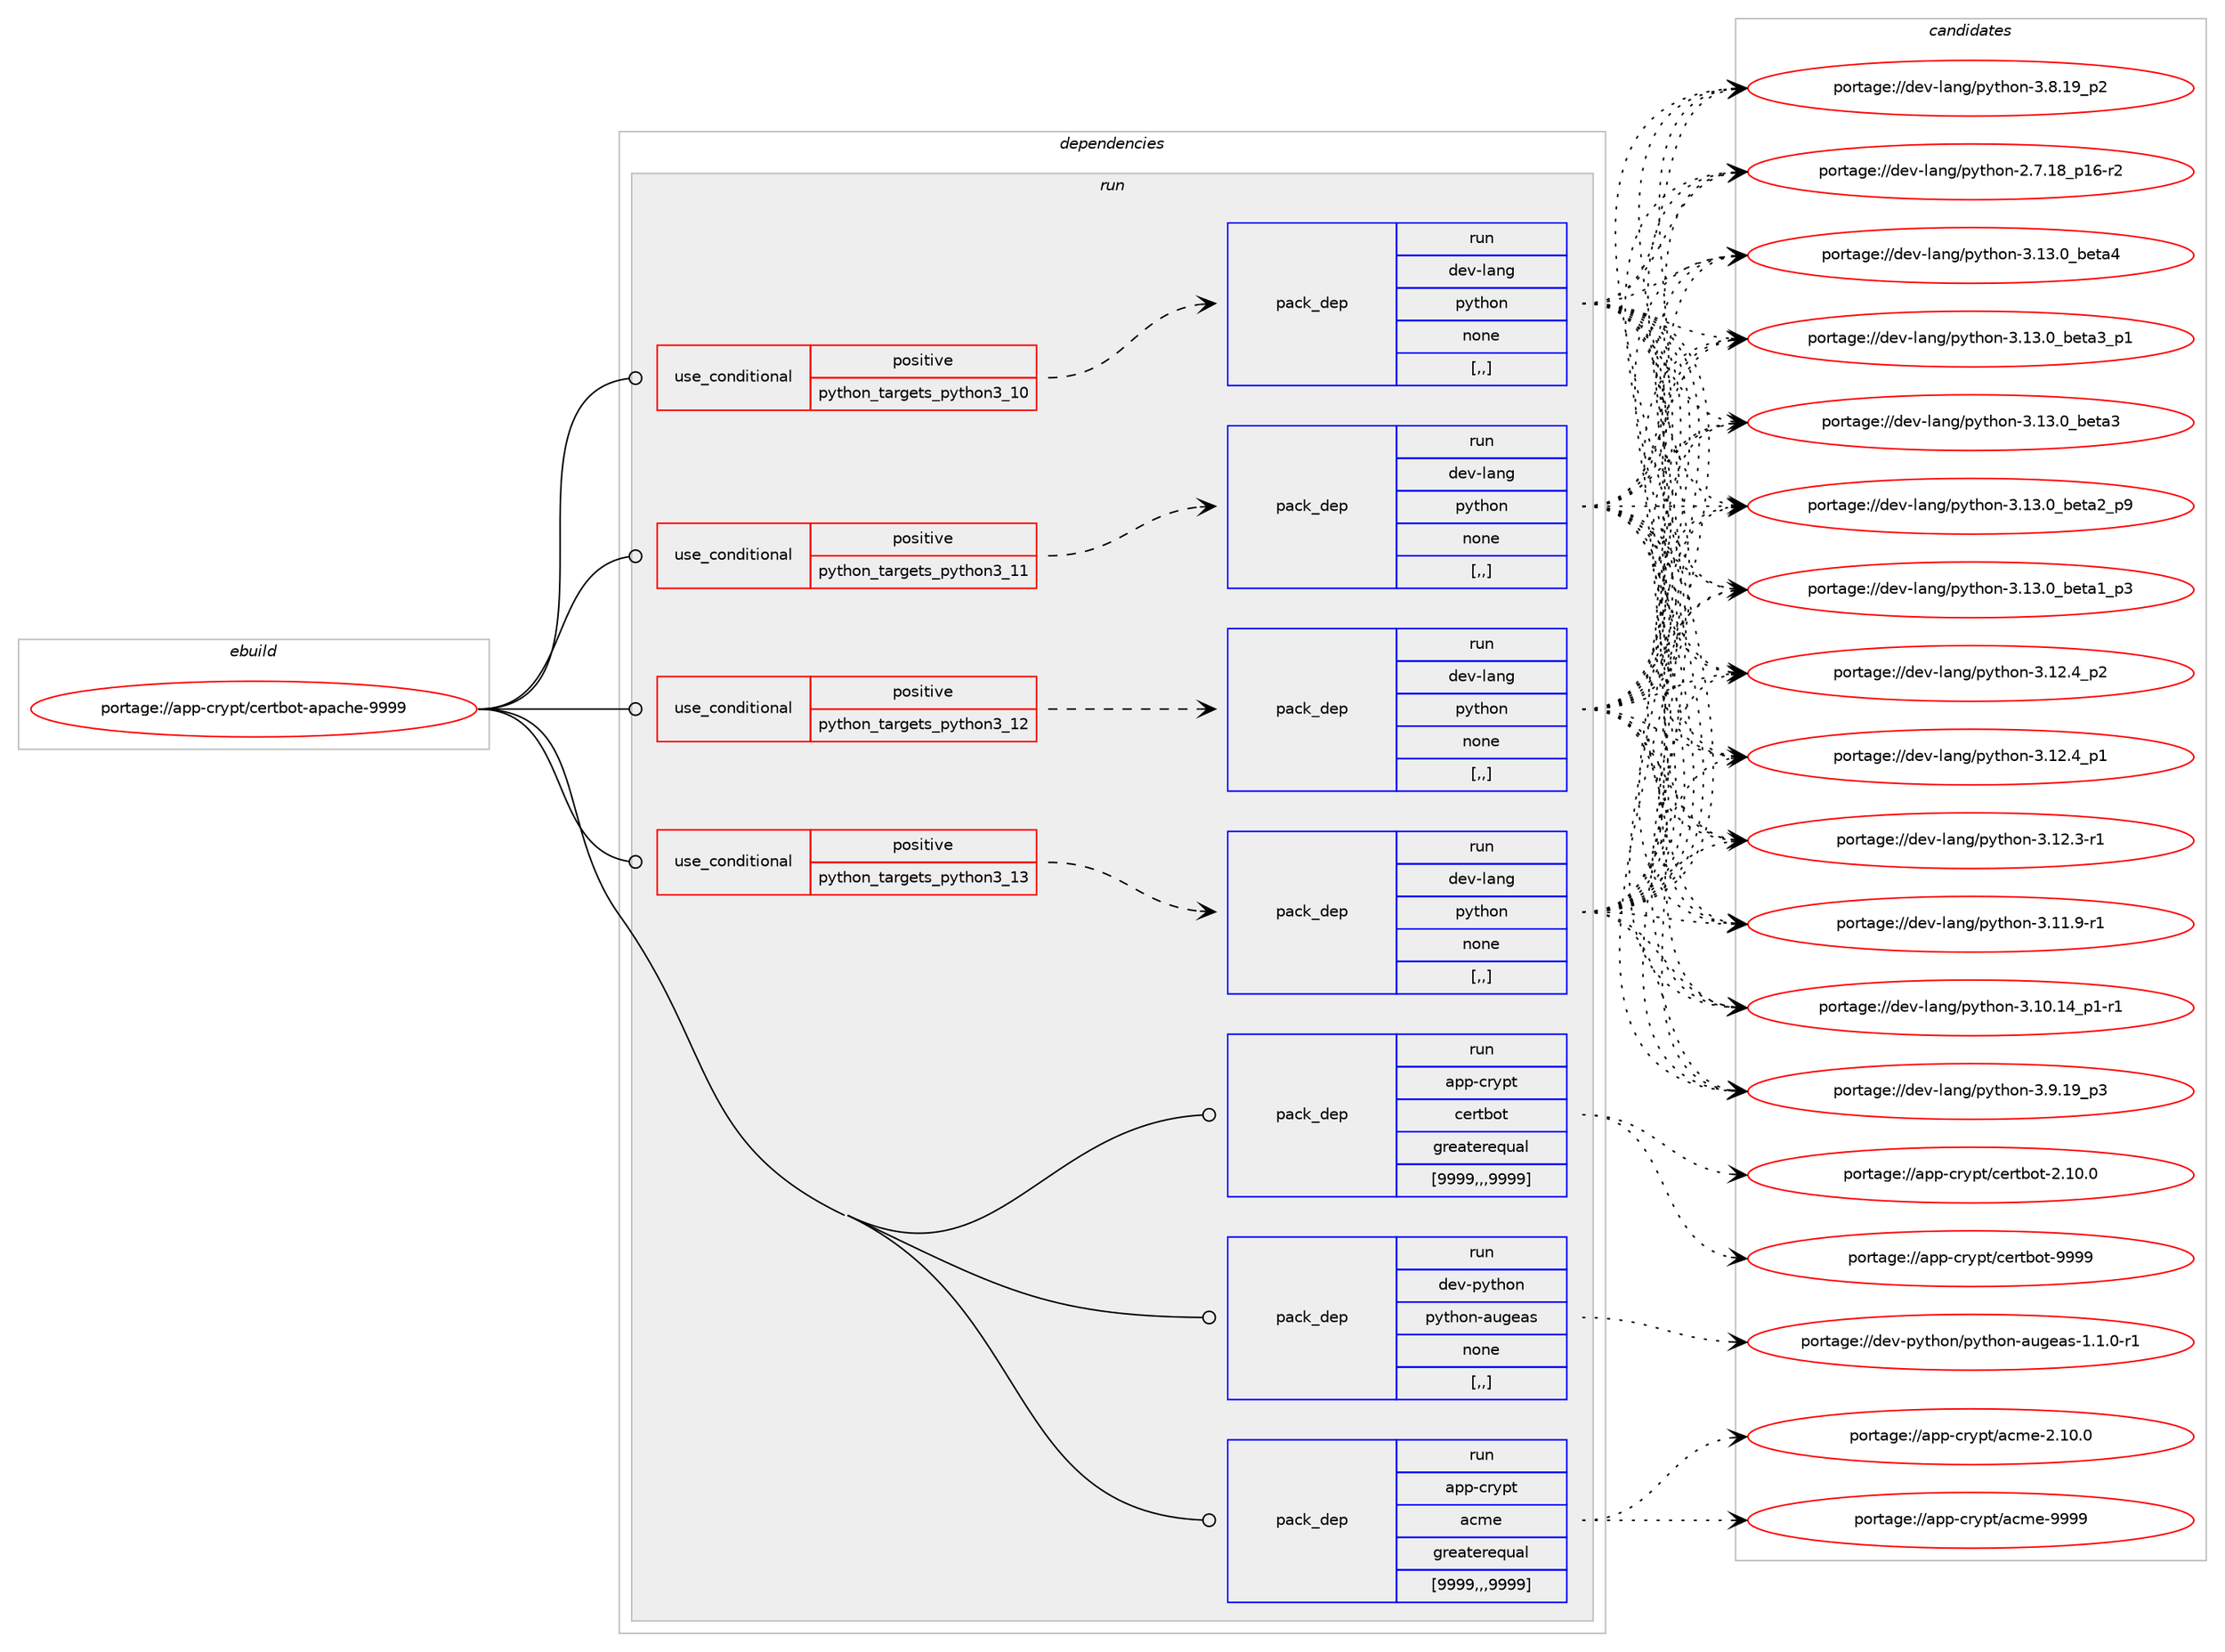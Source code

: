 digraph prolog {

# *************
# Graph options
# *************

newrank=true;
concentrate=true;
compound=true;
graph [rankdir=LR,fontname=Helvetica,fontsize=10,ranksep=1.5];#, ranksep=2.5, nodesep=0.2];
edge  [arrowhead=vee];
node  [fontname=Helvetica,fontsize=10];

# **********
# The ebuild
# **********

subgraph cluster_leftcol {
color=gray;
label=<<i>ebuild</i>>;
id [label="portage://app-crypt/certbot-apache-9999", color=red, width=4, href="../app-crypt/certbot-apache-9999.svg"];
}

# ****************
# The dependencies
# ****************

subgraph cluster_midcol {
color=gray;
label=<<i>dependencies</i>>;
subgraph cluster_compile {
fillcolor="#eeeeee";
style=filled;
label=<<i>compile</i>>;
}
subgraph cluster_compileandrun {
fillcolor="#eeeeee";
style=filled;
label=<<i>compile and run</i>>;
}
subgraph cluster_run {
fillcolor="#eeeeee";
style=filled;
label=<<i>run</i>>;
subgraph cond3296 {
dependency12352 [label=<<TABLE BORDER="0" CELLBORDER="1" CELLSPACING="0" CELLPADDING="4"><TR><TD ROWSPAN="3" CELLPADDING="10">use_conditional</TD></TR><TR><TD>positive</TD></TR><TR><TD>python_targets_python3_10</TD></TR></TABLE>>, shape=none, color=red];
subgraph pack8985 {
dependency12353 [label=<<TABLE BORDER="0" CELLBORDER="1" CELLSPACING="0" CELLPADDING="4" WIDTH="220"><TR><TD ROWSPAN="6" CELLPADDING="30">pack_dep</TD></TR><TR><TD WIDTH="110">run</TD></TR><TR><TD>dev-lang</TD></TR><TR><TD>python</TD></TR><TR><TD>none</TD></TR><TR><TD>[,,]</TD></TR></TABLE>>, shape=none, color=blue];
}
dependency12352:e -> dependency12353:w [weight=20,style="dashed",arrowhead="vee"];
}
id:e -> dependency12352:w [weight=20,style="solid",arrowhead="odot"];
subgraph cond3297 {
dependency12354 [label=<<TABLE BORDER="0" CELLBORDER="1" CELLSPACING="0" CELLPADDING="4"><TR><TD ROWSPAN="3" CELLPADDING="10">use_conditional</TD></TR><TR><TD>positive</TD></TR><TR><TD>python_targets_python3_11</TD></TR></TABLE>>, shape=none, color=red];
subgraph pack8986 {
dependency12355 [label=<<TABLE BORDER="0" CELLBORDER="1" CELLSPACING="0" CELLPADDING="4" WIDTH="220"><TR><TD ROWSPAN="6" CELLPADDING="30">pack_dep</TD></TR><TR><TD WIDTH="110">run</TD></TR><TR><TD>dev-lang</TD></TR><TR><TD>python</TD></TR><TR><TD>none</TD></TR><TR><TD>[,,]</TD></TR></TABLE>>, shape=none, color=blue];
}
dependency12354:e -> dependency12355:w [weight=20,style="dashed",arrowhead="vee"];
}
id:e -> dependency12354:w [weight=20,style="solid",arrowhead="odot"];
subgraph cond3298 {
dependency12356 [label=<<TABLE BORDER="0" CELLBORDER="1" CELLSPACING="0" CELLPADDING="4"><TR><TD ROWSPAN="3" CELLPADDING="10">use_conditional</TD></TR><TR><TD>positive</TD></TR><TR><TD>python_targets_python3_12</TD></TR></TABLE>>, shape=none, color=red];
subgraph pack8987 {
dependency12357 [label=<<TABLE BORDER="0" CELLBORDER="1" CELLSPACING="0" CELLPADDING="4" WIDTH="220"><TR><TD ROWSPAN="6" CELLPADDING="30">pack_dep</TD></TR><TR><TD WIDTH="110">run</TD></TR><TR><TD>dev-lang</TD></TR><TR><TD>python</TD></TR><TR><TD>none</TD></TR><TR><TD>[,,]</TD></TR></TABLE>>, shape=none, color=blue];
}
dependency12356:e -> dependency12357:w [weight=20,style="dashed",arrowhead="vee"];
}
id:e -> dependency12356:w [weight=20,style="solid",arrowhead="odot"];
subgraph cond3299 {
dependency12358 [label=<<TABLE BORDER="0" CELLBORDER="1" CELLSPACING="0" CELLPADDING="4"><TR><TD ROWSPAN="3" CELLPADDING="10">use_conditional</TD></TR><TR><TD>positive</TD></TR><TR><TD>python_targets_python3_13</TD></TR></TABLE>>, shape=none, color=red];
subgraph pack8988 {
dependency12359 [label=<<TABLE BORDER="0" CELLBORDER="1" CELLSPACING="0" CELLPADDING="4" WIDTH="220"><TR><TD ROWSPAN="6" CELLPADDING="30">pack_dep</TD></TR><TR><TD WIDTH="110">run</TD></TR><TR><TD>dev-lang</TD></TR><TR><TD>python</TD></TR><TR><TD>none</TD></TR><TR><TD>[,,]</TD></TR></TABLE>>, shape=none, color=blue];
}
dependency12358:e -> dependency12359:w [weight=20,style="dashed",arrowhead="vee"];
}
id:e -> dependency12358:w [weight=20,style="solid",arrowhead="odot"];
subgraph pack8989 {
dependency12360 [label=<<TABLE BORDER="0" CELLBORDER="1" CELLSPACING="0" CELLPADDING="4" WIDTH="220"><TR><TD ROWSPAN="6" CELLPADDING="30">pack_dep</TD></TR><TR><TD WIDTH="110">run</TD></TR><TR><TD>app-crypt</TD></TR><TR><TD>acme</TD></TR><TR><TD>greaterequal</TD></TR><TR><TD>[9999,,,9999]</TD></TR></TABLE>>, shape=none, color=blue];
}
id:e -> dependency12360:w [weight=20,style="solid",arrowhead="odot"];
subgraph pack8990 {
dependency12361 [label=<<TABLE BORDER="0" CELLBORDER="1" CELLSPACING="0" CELLPADDING="4" WIDTH="220"><TR><TD ROWSPAN="6" CELLPADDING="30">pack_dep</TD></TR><TR><TD WIDTH="110">run</TD></TR><TR><TD>app-crypt</TD></TR><TR><TD>certbot</TD></TR><TR><TD>greaterequal</TD></TR><TR><TD>[9999,,,9999]</TD></TR></TABLE>>, shape=none, color=blue];
}
id:e -> dependency12361:w [weight=20,style="solid",arrowhead="odot"];
subgraph pack8991 {
dependency12362 [label=<<TABLE BORDER="0" CELLBORDER="1" CELLSPACING="0" CELLPADDING="4" WIDTH="220"><TR><TD ROWSPAN="6" CELLPADDING="30">pack_dep</TD></TR><TR><TD WIDTH="110">run</TD></TR><TR><TD>dev-python</TD></TR><TR><TD>python-augeas</TD></TR><TR><TD>none</TD></TR><TR><TD>[,,]</TD></TR></TABLE>>, shape=none, color=blue];
}
id:e -> dependency12362:w [weight=20,style="solid",arrowhead="odot"];
}
}

# **************
# The candidates
# **************

subgraph cluster_choices {
rank=same;
color=gray;
label=<<i>candidates</i>>;

subgraph choice8985 {
color=black;
nodesep=1;
choice1001011184510897110103471121211161041111104551464951464895981011169752 [label="portage://dev-lang/python-3.13.0_beta4", color=red, width=4,href="../dev-lang/python-3.13.0_beta4.svg"];
choice10010111845108971101034711212111610411111045514649514648959810111697519511249 [label="portage://dev-lang/python-3.13.0_beta3_p1", color=red, width=4,href="../dev-lang/python-3.13.0_beta3_p1.svg"];
choice1001011184510897110103471121211161041111104551464951464895981011169751 [label="portage://dev-lang/python-3.13.0_beta3", color=red, width=4,href="../dev-lang/python-3.13.0_beta3.svg"];
choice10010111845108971101034711212111610411111045514649514648959810111697509511257 [label="portage://dev-lang/python-3.13.0_beta2_p9", color=red, width=4,href="../dev-lang/python-3.13.0_beta2_p9.svg"];
choice10010111845108971101034711212111610411111045514649514648959810111697499511251 [label="portage://dev-lang/python-3.13.0_beta1_p3", color=red, width=4,href="../dev-lang/python-3.13.0_beta1_p3.svg"];
choice100101118451089711010347112121116104111110455146495046529511250 [label="portage://dev-lang/python-3.12.4_p2", color=red, width=4,href="../dev-lang/python-3.12.4_p2.svg"];
choice100101118451089711010347112121116104111110455146495046529511249 [label="portage://dev-lang/python-3.12.4_p1", color=red, width=4,href="../dev-lang/python-3.12.4_p1.svg"];
choice100101118451089711010347112121116104111110455146495046514511449 [label="portage://dev-lang/python-3.12.3-r1", color=red, width=4,href="../dev-lang/python-3.12.3-r1.svg"];
choice100101118451089711010347112121116104111110455146494946574511449 [label="portage://dev-lang/python-3.11.9-r1", color=red, width=4,href="../dev-lang/python-3.11.9-r1.svg"];
choice100101118451089711010347112121116104111110455146494846495295112494511449 [label="portage://dev-lang/python-3.10.14_p1-r1", color=red, width=4,href="../dev-lang/python-3.10.14_p1-r1.svg"];
choice100101118451089711010347112121116104111110455146574649579511251 [label="portage://dev-lang/python-3.9.19_p3", color=red, width=4,href="../dev-lang/python-3.9.19_p3.svg"];
choice100101118451089711010347112121116104111110455146564649579511250 [label="portage://dev-lang/python-3.8.19_p2", color=red, width=4,href="../dev-lang/python-3.8.19_p2.svg"];
choice100101118451089711010347112121116104111110455046554649569511249544511450 [label="portage://dev-lang/python-2.7.18_p16-r2", color=red, width=4,href="../dev-lang/python-2.7.18_p16-r2.svg"];
dependency12353:e -> choice1001011184510897110103471121211161041111104551464951464895981011169752:w [style=dotted,weight="100"];
dependency12353:e -> choice10010111845108971101034711212111610411111045514649514648959810111697519511249:w [style=dotted,weight="100"];
dependency12353:e -> choice1001011184510897110103471121211161041111104551464951464895981011169751:w [style=dotted,weight="100"];
dependency12353:e -> choice10010111845108971101034711212111610411111045514649514648959810111697509511257:w [style=dotted,weight="100"];
dependency12353:e -> choice10010111845108971101034711212111610411111045514649514648959810111697499511251:w [style=dotted,weight="100"];
dependency12353:e -> choice100101118451089711010347112121116104111110455146495046529511250:w [style=dotted,weight="100"];
dependency12353:e -> choice100101118451089711010347112121116104111110455146495046529511249:w [style=dotted,weight="100"];
dependency12353:e -> choice100101118451089711010347112121116104111110455146495046514511449:w [style=dotted,weight="100"];
dependency12353:e -> choice100101118451089711010347112121116104111110455146494946574511449:w [style=dotted,weight="100"];
dependency12353:e -> choice100101118451089711010347112121116104111110455146494846495295112494511449:w [style=dotted,weight="100"];
dependency12353:e -> choice100101118451089711010347112121116104111110455146574649579511251:w [style=dotted,weight="100"];
dependency12353:e -> choice100101118451089711010347112121116104111110455146564649579511250:w [style=dotted,weight="100"];
dependency12353:e -> choice100101118451089711010347112121116104111110455046554649569511249544511450:w [style=dotted,weight="100"];
}
subgraph choice8986 {
color=black;
nodesep=1;
choice1001011184510897110103471121211161041111104551464951464895981011169752 [label="portage://dev-lang/python-3.13.0_beta4", color=red, width=4,href="../dev-lang/python-3.13.0_beta4.svg"];
choice10010111845108971101034711212111610411111045514649514648959810111697519511249 [label="portage://dev-lang/python-3.13.0_beta3_p1", color=red, width=4,href="../dev-lang/python-3.13.0_beta3_p1.svg"];
choice1001011184510897110103471121211161041111104551464951464895981011169751 [label="portage://dev-lang/python-3.13.0_beta3", color=red, width=4,href="../dev-lang/python-3.13.0_beta3.svg"];
choice10010111845108971101034711212111610411111045514649514648959810111697509511257 [label="portage://dev-lang/python-3.13.0_beta2_p9", color=red, width=4,href="../dev-lang/python-3.13.0_beta2_p9.svg"];
choice10010111845108971101034711212111610411111045514649514648959810111697499511251 [label="portage://dev-lang/python-3.13.0_beta1_p3", color=red, width=4,href="../dev-lang/python-3.13.0_beta1_p3.svg"];
choice100101118451089711010347112121116104111110455146495046529511250 [label="portage://dev-lang/python-3.12.4_p2", color=red, width=4,href="../dev-lang/python-3.12.4_p2.svg"];
choice100101118451089711010347112121116104111110455146495046529511249 [label="portage://dev-lang/python-3.12.4_p1", color=red, width=4,href="../dev-lang/python-3.12.4_p1.svg"];
choice100101118451089711010347112121116104111110455146495046514511449 [label="portage://dev-lang/python-3.12.3-r1", color=red, width=4,href="../dev-lang/python-3.12.3-r1.svg"];
choice100101118451089711010347112121116104111110455146494946574511449 [label="portage://dev-lang/python-3.11.9-r1", color=red, width=4,href="../dev-lang/python-3.11.9-r1.svg"];
choice100101118451089711010347112121116104111110455146494846495295112494511449 [label="portage://dev-lang/python-3.10.14_p1-r1", color=red, width=4,href="../dev-lang/python-3.10.14_p1-r1.svg"];
choice100101118451089711010347112121116104111110455146574649579511251 [label="portage://dev-lang/python-3.9.19_p3", color=red, width=4,href="../dev-lang/python-3.9.19_p3.svg"];
choice100101118451089711010347112121116104111110455146564649579511250 [label="portage://dev-lang/python-3.8.19_p2", color=red, width=4,href="../dev-lang/python-3.8.19_p2.svg"];
choice100101118451089711010347112121116104111110455046554649569511249544511450 [label="portage://dev-lang/python-2.7.18_p16-r2", color=red, width=4,href="../dev-lang/python-2.7.18_p16-r2.svg"];
dependency12355:e -> choice1001011184510897110103471121211161041111104551464951464895981011169752:w [style=dotted,weight="100"];
dependency12355:e -> choice10010111845108971101034711212111610411111045514649514648959810111697519511249:w [style=dotted,weight="100"];
dependency12355:e -> choice1001011184510897110103471121211161041111104551464951464895981011169751:w [style=dotted,weight="100"];
dependency12355:e -> choice10010111845108971101034711212111610411111045514649514648959810111697509511257:w [style=dotted,weight="100"];
dependency12355:e -> choice10010111845108971101034711212111610411111045514649514648959810111697499511251:w [style=dotted,weight="100"];
dependency12355:e -> choice100101118451089711010347112121116104111110455146495046529511250:w [style=dotted,weight="100"];
dependency12355:e -> choice100101118451089711010347112121116104111110455146495046529511249:w [style=dotted,weight="100"];
dependency12355:e -> choice100101118451089711010347112121116104111110455146495046514511449:w [style=dotted,weight="100"];
dependency12355:e -> choice100101118451089711010347112121116104111110455146494946574511449:w [style=dotted,weight="100"];
dependency12355:e -> choice100101118451089711010347112121116104111110455146494846495295112494511449:w [style=dotted,weight="100"];
dependency12355:e -> choice100101118451089711010347112121116104111110455146574649579511251:w [style=dotted,weight="100"];
dependency12355:e -> choice100101118451089711010347112121116104111110455146564649579511250:w [style=dotted,weight="100"];
dependency12355:e -> choice100101118451089711010347112121116104111110455046554649569511249544511450:w [style=dotted,weight="100"];
}
subgraph choice8987 {
color=black;
nodesep=1;
choice1001011184510897110103471121211161041111104551464951464895981011169752 [label="portage://dev-lang/python-3.13.0_beta4", color=red, width=4,href="../dev-lang/python-3.13.0_beta4.svg"];
choice10010111845108971101034711212111610411111045514649514648959810111697519511249 [label="portage://dev-lang/python-3.13.0_beta3_p1", color=red, width=4,href="../dev-lang/python-3.13.0_beta3_p1.svg"];
choice1001011184510897110103471121211161041111104551464951464895981011169751 [label="portage://dev-lang/python-3.13.0_beta3", color=red, width=4,href="../dev-lang/python-3.13.0_beta3.svg"];
choice10010111845108971101034711212111610411111045514649514648959810111697509511257 [label="portage://dev-lang/python-3.13.0_beta2_p9", color=red, width=4,href="../dev-lang/python-3.13.0_beta2_p9.svg"];
choice10010111845108971101034711212111610411111045514649514648959810111697499511251 [label="portage://dev-lang/python-3.13.0_beta1_p3", color=red, width=4,href="../dev-lang/python-3.13.0_beta1_p3.svg"];
choice100101118451089711010347112121116104111110455146495046529511250 [label="portage://dev-lang/python-3.12.4_p2", color=red, width=4,href="../dev-lang/python-3.12.4_p2.svg"];
choice100101118451089711010347112121116104111110455146495046529511249 [label="portage://dev-lang/python-3.12.4_p1", color=red, width=4,href="../dev-lang/python-3.12.4_p1.svg"];
choice100101118451089711010347112121116104111110455146495046514511449 [label="portage://dev-lang/python-3.12.3-r1", color=red, width=4,href="../dev-lang/python-3.12.3-r1.svg"];
choice100101118451089711010347112121116104111110455146494946574511449 [label="portage://dev-lang/python-3.11.9-r1", color=red, width=4,href="../dev-lang/python-3.11.9-r1.svg"];
choice100101118451089711010347112121116104111110455146494846495295112494511449 [label="portage://dev-lang/python-3.10.14_p1-r1", color=red, width=4,href="../dev-lang/python-3.10.14_p1-r1.svg"];
choice100101118451089711010347112121116104111110455146574649579511251 [label="portage://dev-lang/python-3.9.19_p3", color=red, width=4,href="../dev-lang/python-3.9.19_p3.svg"];
choice100101118451089711010347112121116104111110455146564649579511250 [label="portage://dev-lang/python-3.8.19_p2", color=red, width=4,href="../dev-lang/python-3.8.19_p2.svg"];
choice100101118451089711010347112121116104111110455046554649569511249544511450 [label="portage://dev-lang/python-2.7.18_p16-r2", color=red, width=4,href="../dev-lang/python-2.7.18_p16-r2.svg"];
dependency12357:e -> choice1001011184510897110103471121211161041111104551464951464895981011169752:w [style=dotted,weight="100"];
dependency12357:e -> choice10010111845108971101034711212111610411111045514649514648959810111697519511249:w [style=dotted,weight="100"];
dependency12357:e -> choice1001011184510897110103471121211161041111104551464951464895981011169751:w [style=dotted,weight="100"];
dependency12357:e -> choice10010111845108971101034711212111610411111045514649514648959810111697509511257:w [style=dotted,weight="100"];
dependency12357:e -> choice10010111845108971101034711212111610411111045514649514648959810111697499511251:w [style=dotted,weight="100"];
dependency12357:e -> choice100101118451089711010347112121116104111110455146495046529511250:w [style=dotted,weight="100"];
dependency12357:e -> choice100101118451089711010347112121116104111110455146495046529511249:w [style=dotted,weight="100"];
dependency12357:e -> choice100101118451089711010347112121116104111110455146495046514511449:w [style=dotted,weight="100"];
dependency12357:e -> choice100101118451089711010347112121116104111110455146494946574511449:w [style=dotted,weight="100"];
dependency12357:e -> choice100101118451089711010347112121116104111110455146494846495295112494511449:w [style=dotted,weight="100"];
dependency12357:e -> choice100101118451089711010347112121116104111110455146574649579511251:w [style=dotted,weight="100"];
dependency12357:e -> choice100101118451089711010347112121116104111110455146564649579511250:w [style=dotted,weight="100"];
dependency12357:e -> choice100101118451089711010347112121116104111110455046554649569511249544511450:w [style=dotted,weight="100"];
}
subgraph choice8988 {
color=black;
nodesep=1;
choice1001011184510897110103471121211161041111104551464951464895981011169752 [label="portage://dev-lang/python-3.13.0_beta4", color=red, width=4,href="../dev-lang/python-3.13.0_beta4.svg"];
choice10010111845108971101034711212111610411111045514649514648959810111697519511249 [label="portage://dev-lang/python-3.13.0_beta3_p1", color=red, width=4,href="../dev-lang/python-3.13.0_beta3_p1.svg"];
choice1001011184510897110103471121211161041111104551464951464895981011169751 [label="portage://dev-lang/python-3.13.0_beta3", color=red, width=4,href="../dev-lang/python-3.13.0_beta3.svg"];
choice10010111845108971101034711212111610411111045514649514648959810111697509511257 [label="portage://dev-lang/python-3.13.0_beta2_p9", color=red, width=4,href="../dev-lang/python-3.13.0_beta2_p9.svg"];
choice10010111845108971101034711212111610411111045514649514648959810111697499511251 [label="portage://dev-lang/python-3.13.0_beta1_p3", color=red, width=4,href="../dev-lang/python-3.13.0_beta1_p3.svg"];
choice100101118451089711010347112121116104111110455146495046529511250 [label="portage://dev-lang/python-3.12.4_p2", color=red, width=4,href="../dev-lang/python-3.12.4_p2.svg"];
choice100101118451089711010347112121116104111110455146495046529511249 [label="portage://dev-lang/python-3.12.4_p1", color=red, width=4,href="../dev-lang/python-3.12.4_p1.svg"];
choice100101118451089711010347112121116104111110455146495046514511449 [label="portage://dev-lang/python-3.12.3-r1", color=red, width=4,href="../dev-lang/python-3.12.3-r1.svg"];
choice100101118451089711010347112121116104111110455146494946574511449 [label="portage://dev-lang/python-3.11.9-r1", color=red, width=4,href="../dev-lang/python-3.11.9-r1.svg"];
choice100101118451089711010347112121116104111110455146494846495295112494511449 [label="portage://dev-lang/python-3.10.14_p1-r1", color=red, width=4,href="../dev-lang/python-3.10.14_p1-r1.svg"];
choice100101118451089711010347112121116104111110455146574649579511251 [label="portage://dev-lang/python-3.9.19_p3", color=red, width=4,href="../dev-lang/python-3.9.19_p3.svg"];
choice100101118451089711010347112121116104111110455146564649579511250 [label="portage://dev-lang/python-3.8.19_p2", color=red, width=4,href="../dev-lang/python-3.8.19_p2.svg"];
choice100101118451089711010347112121116104111110455046554649569511249544511450 [label="portage://dev-lang/python-2.7.18_p16-r2", color=red, width=4,href="../dev-lang/python-2.7.18_p16-r2.svg"];
dependency12359:e -> choice1001011184510897110103471121211161041111104551464951464895981011169752:w [style=dotted,weight="100"];
dependency12359:e -> choice10010111845108971101034711212111610411111045514649514648959810111697519511249:w [style=dotted,weight="100"];
dependency12359:e -> choice1001011184510897110103471121211161041111104551464951464895981011169751:w [style=dotted,weight="100"];
dependency12359:e -> choice10010111845108971101034711212111610411111045514649514648959810111697509511257:w [style=dotted,weight="100"];
dependency12359:e -> choice10010111845108971101034711212111610411111045514649514648959810111697499511251:w [style=dotted,weight="100"];
dependency12359:e -> choice100101118451089711010347112121116104111110455146495046529511250:w [style=dotted,weight="100"];
dependency12359:e -> choice100101118451089711010347112121116104111110455146495046529511249:w [style=dotted,weight="100"];
dependency12359:e -> choice100101118451089711010347112121116104111110455146495046514511449:w [style=dotted,weight="100"];
dependency12359:e -> choice100101118451089711010347112121116104111110455146494946574511449:w [style=dotted,weight="100"];
dependency12359:e -> choice100101118451089711010347112121116104111110455146494846495295112494511449:w [style=dotted,weight="100"];
dependency12359:e -> choice100101118451089711010347112121116104111110455146574649579511251:w [style=dotted,weight="100"];
dependency12359:e -> choice100101118451089711010347112121116104111110455146564649579511250:w [style=dotted,weight="100"];
dependency12359:e -> choice100101118451089711010347112121116104111110455046554649569511249544511450:w [style=dotted,weight="100"];
}
subgraph choice8989 {
color=black;
nodesep=1;
choice9711211245991141211121164797991091014557575757 [label="portage://app-crypt/acme-9999", color=red, width=4,href="../app-crypt/acme-9999.svg"];
choice97112112459911412111211647979910910145504649484648 [label="portage://app-crypt/acme-2.10.0", color=red, width=4,href="../app-crypt/acme-2.10.0.svg"];
dependency12360:e -> choice9711211245991141211121164797991091014557575757:w [style=dotted,weight="100"];
dependency12360:e -> choice97112112459911412111211647979910910145504649484648:w [style=dotted,weight="100"];
}
subgraph choice8990 {
color=black;
nodesep=1;
choice9711211245991141211121164799101114116981111164557575757 [label="portage://app-crypt/certbot-9999", color=red, width=4,href="../app-crypt/certbot-9999.svg"];
choice97112112459911412111211647991011141169811111645504649484648 [label="portage://app-crypt/certbot-2.10.0", color=red, width=4,href="../app-crypt/certbot-2.10.0.svg"];
dependency12361:e -> choice9711211245991141211121164799101114116981111164557575757:w [style=dotted,weight="100"];
dependency12361:e -> choice97112112459911412111211647991011141169811111645504649484648:w [style=dotted,weight="100"];
}
subgraph choice8991 {
color=black;
nodesep=1;
choice10010111845112121116104111110471121211161041111104597117103101971154549464946484511449 [label="portage://dev-python/python-augeas-1.1.0-r1", color=red, width=4,href="../dev-python/python-augeas-1.1.0-r1.svg"];
dependency12362:e -> choice10010111845112121116104111110471121211161041111104597117103101971154549464946484511449:w [style=dotted,weight="100"];
}
}

}
